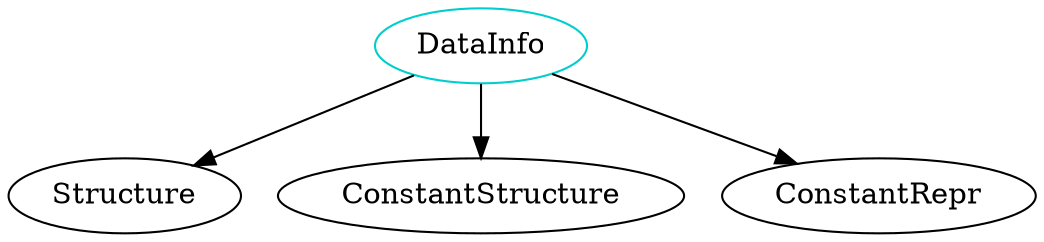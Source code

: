 digraph datainfo{
DataInfo	[shape=oval, color=cyan3, label="DataInfo"];
DataInfo -> Structure;
DataInfo -> ConstantStructure;
DataInfo -> ConstantRepr;
}
